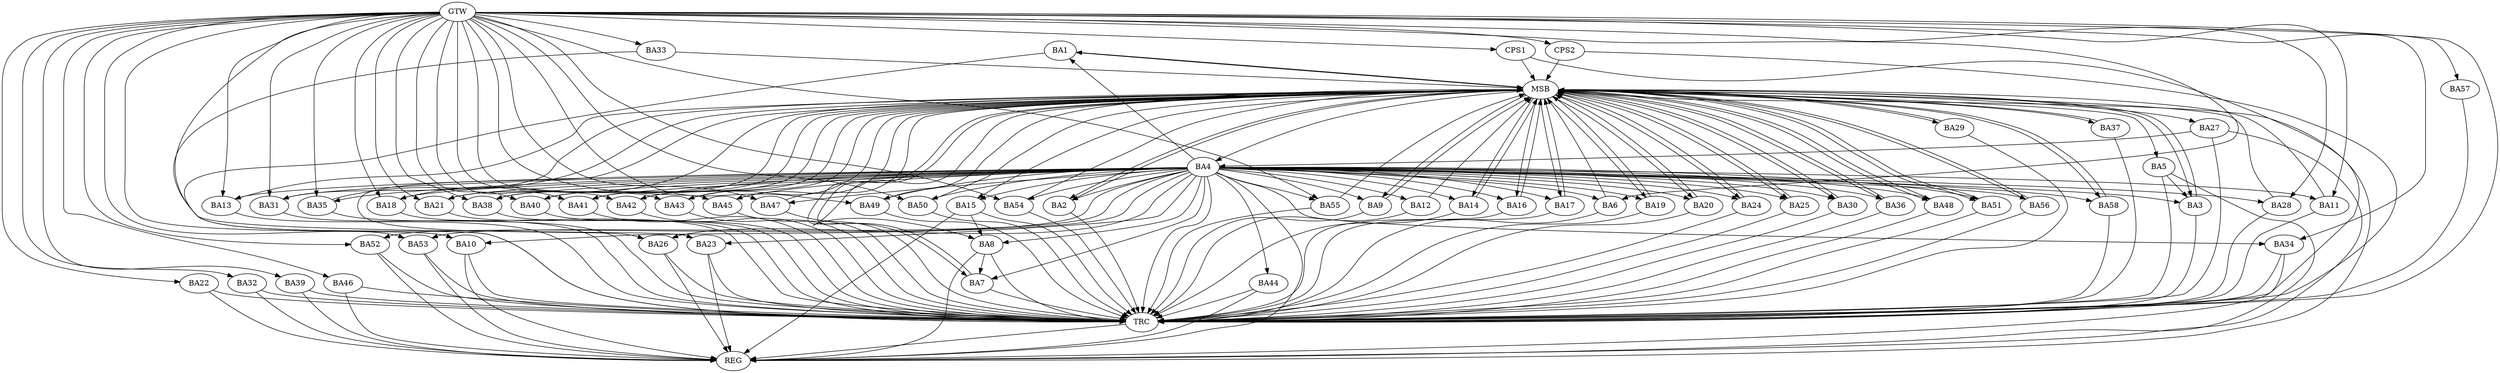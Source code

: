 strict digraph G {
  BA1 [ label="BA1" ];
  BA2 [ label="BA2" ];
  BA3 [ label="BA3" ];
  BA4 [ label="BA4" ];
  BA5 [ label="BA5" ];
  BA6 [ label="BA6" ];
  BA7 [ label="BA7" ];
  BA8 [ label="BA8" ];
  BA9 [ label="BA9" ];
  BA10 [ label="BA10" ];
  BA11 [ label="BA11" ];
  BA12 [ label="BA12" ];
  BA13 [ label="BA13" ];
  BA14 [ label="BA14" ];
  BA15 [ label="BA15" ];
  BA16 [ label="BA16" ];
  BA17 [ label="BA17" ];
  BA18 [ label="BA18" ];
  BA19 [ label="BA19" ];
  BA20 [ label="BA20" ];
  BA21 [ label="BA21" ];
  BA22 [ label="BA22" ];
  BA23 [ label="BA23" ];
  BA24 [ label="BA24" ];
  BA25 [ label="BA25" ];
  BA26 [ label="BA26" ];
  BA27 [ label="BA27" ];
  BA28 [ label="BA28" ];
  BA29 [ label="BA29" ];
  BA30 [ label="BA30" ];
  BA31 [ label="BA31" ];
  BA32 [ label="BA32" ];
  BA33 [ label="BA33" ];
  BA34 [ label="BA34" ];
  BA35 [ label="BA35" ];
  BA36 [ label="BA36" ];
  BA37 [ label="BA37" ];
  BA38 [ label="BA38" ];
  BA39 [ label="BA39" ];
  BA40 [ label="BA40" ];
  BA41 [ label="BA41" ];
  BA42 [ label="BA42" ];
  BA43 [ label="BA43" ];
  BA44 [ label="BA44" ];
  BA45 [ label="BA45" ];
  BA46 [ label="BA46" ];
  BA47 [ label="BA47" ];
  BA48 [ label="BA48" ];
  BA49 [ label="BA49" ];
  BA50 [ label="BA50" ];
  BA51 [ label="BA51" ];
  BA52 [ label="BA52" ];
  BA53 [ label="BA53" ];
  BA54 [ label="BA54" ];
  BA55 [ label="BA55" ];
  BA56 [ label="BA56" ];
  BA57 [ label="BA57" ];
  BA58 [ label="BA58" ];
  CPS1 [ label="CPS1" ];
  CPS2 [ label="CPS2" ];
  GTW [ label="GTW" ];
  REG [ label="REG" ];
  MSB [ label="MSB" ];
  TRC [ label="TRC" ];
  BA4 -> BA3;
  BA5 -> BA3;
  BA8 -> BA7;
  BA15 -> BA8;
  BA27 -> BA4;
  GTW -> BA6;
  GTW -> BA10;
  GTW -> BA11;
  GTW -> BA13;
  GTW -> BA18;
  GTW -> BA21;
  GTW -> BA22;
  GTW -> BA23;
  GTW -> BA28;
  GTW -> BA31;
  GTW -> BA32;
  GTW -> BA33;
  GTW -> BA34;
  GTW -> BA35;
  GTW -> BA38;
  GTW -> BA39;
  GTW -> BA40;
  GTW -> BA41;
  GTW -> BA42;
  GTW -> BA43;
  GTW -> BA45;
  GTW -> BA46;
  GTW -> BA47;
  GTW -> BA49;
  GTW -> BA50;
  GTW -> BA52;
  GTW -> BA53;
  GTW -> BA54;
  GTW -> BA55;
  GTW -> BA57;
  GTW -> CPS1;
  GTW -> CPS2;
  BA4 -> REG;
  BA5 -> REG;
  BA8 -> REG;
  BA10 -> REG;
  BA15 -> REG;
  BA22 -> REG;
  BA23 -> REG;
  BA26 -> REG;
  BA27 -> REG;
  BA32 -> REG;
  BA34 -> REG;
  BA39 -> REG;
  BA44 -> REG;
  BA46 -> REG;
  BA52 -> REG;
  BA53 -> REG;
  BA1 -> MSB;
  MSB -> BA2;
  MSB -> REG;
  BA2 -> MSB;
  MSB -> BA1;
  BA3 -> MSB;
  BA6 -> MSB;
  BA7 -> MSB;
  BA9 -> MSB;
  MSB -> BA7;
  BA11 -> MSB;
  BA12 -> MSB;
  BA13 -> MSB;
  MSB -> BA3;
  BA14 -> MSB;
  BA16 -> MSB;
  MSB -> BA9;
  BA17 -> MSB;
  BA18 -> MSB;
  BA19 -> MSB;
  MSB -> BA17;
  BA20 -> MSB;
  MSB -> BA5;
  BA21 -> MSB;
  BA24 -> MSB;
  BA25 -> MSB;
  BA28 -> MSB;
  BA29 -> MSB;
  BA30 -> MSB;
  MSB -> BA25;
  BA31 -> MSB;
  MSB -> BA15;
  BA33 -> MSB;
  BA35 -> MSB;
  BA36 -> MSB;
  BA37 -> MSB;
  BA38 -> MSB;
  BA40 -> MSB;
  MSB -> BA20;
  BA41 -> MSB;
  BA42 -> MSB;
  MSB -> BA14;
  BA43 -> MSB;
  MSB -> BA29;
  BA45 -> MSB;
  MSB -> BA8;
  BA47 -> MSB;
  BA48 -> MSB;
  MSB -> BA36;
  BA49 -> MSB;
  MSB -> BA27;
  BA50 -> MSB;
  MSB -> BA16;
  BA51 -> MSB;
  BA54 -> MSB;
  BA55 -> MSB;
  BA56 -> MSB;
  MSB -> BA51;
  BA58 -> MSB;
  MSB -> BA48;
  CPS1 -> MSB;
  MSB -> BA26;
  MSB -> BA58;
  MSB -> BA4;
  CPS2 -> MSB;
  MSB -> BA37;
  MSB -> BA30;
  MSB -> BA24;
  MSB -> BA56;
  MSB -> BA19;
  BA1 -> TRC;
  BA2 -> TRC;
  BA3 -> TRC;
  BA4 -> TRC;
  BA5 -> TRC;
  BA6 -> TRC;
  BA7 -> TRC;
  BA8 -> TRC;
  BA9 -> TRC;
  BA10 -> TRC;
  BA11 -> TRC;
  BA12 -> TRC;
  BA13 -> TRC;
  BA14 -> TRC;
  BA15 -> TRC;
  BA16 -> TRC;
  BA17 -> TRC;
  BA18 -> TRC;
  BA19 -> TRC;
  BA20 -> TRC;
  BA21 -> TRC;
  BA22 -> TRC;
  BA23 -> TRC;
  BA24 -> TRC;
  BA25 -> TRC;
  BA26 -> TRC;
  BA27 -> TRC;
  BA28 -> TRC;
  BA29 -> TRC;
  BA30 -> TRC;
  BA31 -> TRC;
  BA32 -> TRC;
  BA33 -> TRC;
  BA34 -> TRC;
  BA35 -> TRC;
  BA36 -> TRC;
  BA37 -> TRC;
  BA38 -> TRC;
  BA39 -> TRC;
  BA40 -> TRC;
  BA41 -> TRC;
  BA42 -> TRC;
  BA43 -> TRC;
  BA44 -> TRC;
  BA45 -> TRC;
  BA46 -> TRC;
  BA47 -> TRC;
  BA48 -> TRC;
  BA49 -> TRC;
  BA50 -> TRC;
  BA51 -> TRC;
  BA52 -> TRC;
  BA53 -> TRC;
  BA54 -> TRC;
  BA55 -> TRC;
  BA56 -> TRC;
  BA57 -> TRC;
  BA58 -> TRC;
  CPS1 -> TRC;
  CPS2 -> TRC;
  GTW -> TRC;
  TRC -> REG;
  BA4 -> BA51;
  BA4 -> BA58;
  BA4 -> BA56;
  BA4 -> BA53;
  BA4 -> BA9;
  BA4 -> BA36;
  BA4 -> BA50;
  BA4 -> BA43;
  BA4 -> BA25;
  BA4 -> BA41;
  BA4 -> BA48;
  BA4 -> BA49;
  BA4 -> BA45;
  BA4 -> BA11;
  BA4 -> BA26;
  BA4 -> BA17;
  BA4 -> BA40;
  BA4 -> BA30;
  BA4 -> BA47;
  BA4 -> BA24;
  BA4 -> BA14;
  BA4 -> BA55;
  BA4 -> BA52;
  BA4 -> BA2;
  BA4 -> BA8;
  BA4 -> BA35;
  BA4 -> BA18;
  BA4 -> BA44;
  BA4 -> BA38;
  BA4 -> BA21;
  BA4 -> BA12;
  BA4 -> BA20;
  BA4 -> BA31;
  BA4 -> BA13;
  BA4 -> BA10;
  BA4 -> BA42;
  BA4 -> BA54;
  BA4 -> BA15;
  BA4 -> BA23;
  BA4 -> BA34;
  BA4 -> BA6;
  BA4 -> BA19;
  BA4 -> BA28;
  BA4 -> BA7;
  BA4 -> BA16;
  BA4 -> BA1;
}
